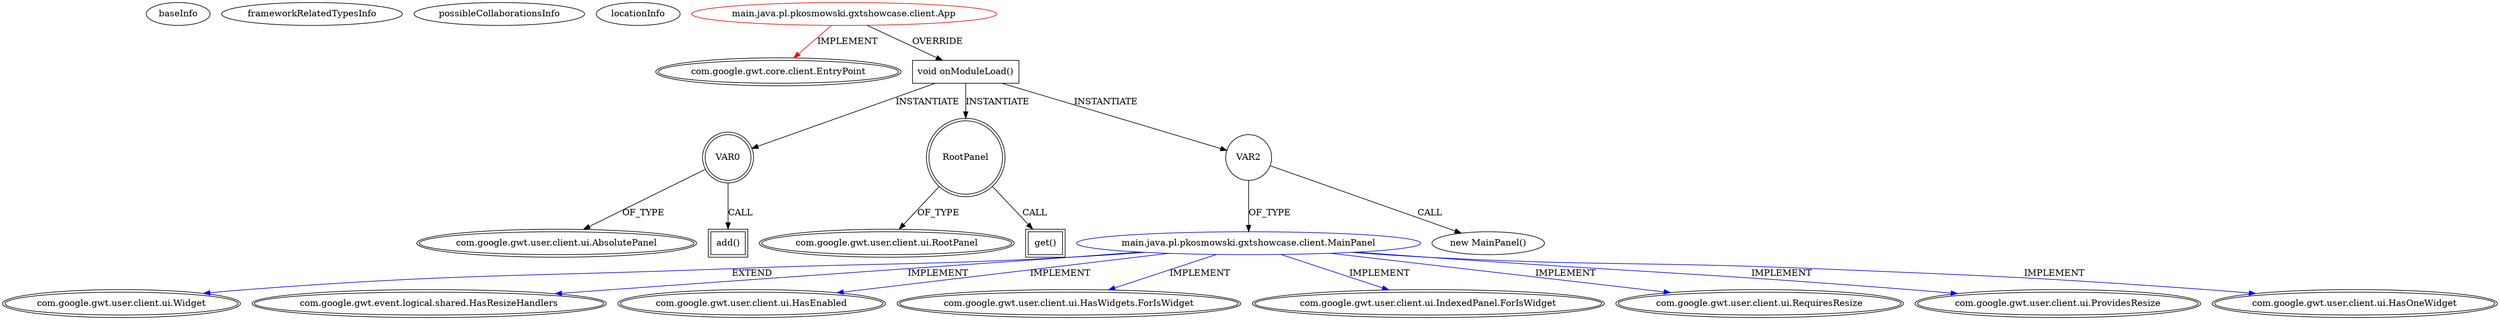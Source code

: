digraph {
baseInfo[graphId=3409,category="extension_graph",isAnonymous=false,possibleRelation=true]
frameworkRelatedTypesInfo[0="com.google.gwt.core.client.EntryPoint"]
possibleCollaborationsInfo[0="3409~OVERRIDING_METHOD_DECLARATION-INSTANTIATION-~com.google.gwt.core.client.EntryPoint ~com.google.gwt.user.client.ui.Widget com.google.gwt.event.logical.shared.HasResizeHandlers com.google.gwt.user.client.ui.HasEnabled com.google.gwt.user.client.ui.HasWidgets.ForIsWidget com.google.gwt.user.client.ui.IndexedPanel.ForIsWidget com.google.gwt.user.client.ui.RequiresResize com.google.gwt.user.client.ui.ProvidesResize com.google.gwt.user.client.ui.HasOneWidget ~false~false"]
locationInfo[projectName="kospiotr-gwt-layout-designer",filePath="/kospiotr-gwt-layout-designer/gwt-layout-designer-master/src/main/java/pl/pkosmowski/gxtshowcase/client/App.java",contextSignature="App",graphId="3409"]
0[label="main.java.pl.pkosmowski.gxtshowcase.client.App",vertexType="ROOT_CLIENT_CLASS_DECLARATION",isFrameworkType=false,color=red]
1[label="com.google.gwt.core.client.EntryPoint",vertexType="FRAMEWORK_INTERFACE_TYPE",isFrameworkType=true,peripheries=2]
2[label="void onModuleLoad()",vertexType="OVERRIDING_METHOD_DECLARATION",isFrameworkType=false,shape=box]
3[label="VAR0",vertexType="VARIABLE_EXPRESION",isFrameworkType=true,peripheries=2,shape=circle]
5[label="com.google.gwt.user.client.ui.AbsolutePanel",vertexType="FRAMEWORK_CLASS_TYPE",isFrameworkType=true,peripheries=2]
4[label="add()",vertexType="INSIDE_CALL",isFrameworkType=true,peripheries=2,shape=box]
6[label="RootPanel",vertexType="VARIABLE_EXPRESION",isFrameworkType=true,peripheries=2,shape=circle]
8[label="com.google.gwt.user.client.ui.RootPanel",vertexType="FRAMEWORK_CLASS_TYPE",isFrameworkType=true,peripheries=2]
7[label="get()",vertexType="INSIDE_CALL",isFrameworkType=true,peripheries=2,shape=box]
10[label="VAR2",vertexType="VARIABLE_EXPRESION",isFrameworkType=false,shape=circle]
11[label="main.java.pl.pkosmowski.gxtshowcase.client.MainPanel",vertexType="REFERENCE_CLIENT_CLASS_DECLARATION",isFrameworkType=false,color=blue]
12[label="com.google.gwt.user.client.ui.Widget",vertexType="FRAMEWORK_CLASS_TYPE",isFrameworkType=true,peripheries=2]
13[label="com.google.gwt.event.logical.shared.HasResizeHandlers",vertexType="FRAMEWORK_INTERFACE_TYPE",isFrameworkType=true,peripheries=2]
14[label="com.google.gwt.user.client.ui.HasEnabled",vertexType="FRAMEWORK_INTERFACE_TYPE",isFrameworkType=true,peripheries=2]
15[label="com.google.gwt.user.client.ui.HasWidgets.ForIsWidget",vertexType="FRAMEWORK_INTERFACE_TYPE",isFrameworkType=true,peripheries=2]
16[label="com.google.gwt.user.client.ui.IndexedPanel.ForIsWidget",vertexType="FRAMEWORK_INTERFACE_TYPE",isFrameworkType=true,peripheries=2]
17[label="com.google.gwt.user.client.ui.RequiresResize",vertexType="FRAMEWORK_INTERFACE_TYPE",isFrameworkType=true,peripheries=2]
18[label="com.google.gwt.user.client.ui.ProvidesResize",vertexType="FRAMEWORK_INTERFACE_TYPE",isFrameworkType=true,peripheries=2]
19[label="com.google.gwt.user.client.ui.HasOneWidget",vertexType="FRAMEWORK_INTERFACE_TYPE",isFrameworkType=true,peripheries=2]
9[label="new MainPanel()",vertexType="CONSTRUCTOR_CALL",isFrameworkType=false]
0->1[label="IMPLEMENT",color=red]
0->2[label="OVERRIDE"]
2->3[label="INSTANTIATE"]
3->5[label="OF_TYPE"]
3->4[label="CALL"]
2->6[label="INSTANTIATE"]
6->8[label="OF_TYPE"]
6->7[label="CALL"]
2->10[label="INSTANTIATE"]
11->12[label="EXTEND",color=blue]
11->13[label="IMPLEMENT",color=blue]
11->14[label="IMPLEMENT",color=blue]
11->15[label="IMPLEMENT",color=blue]
11->16[label="IMPLEMENT",color=blue]
11->17[label="IMPLEMENT",color=blue]
11->18[label="IMPLEMENT",color=blue]
11->19[label="IMPLEMENT",color=blue]
10->11[label="OF_TYPE"]
10->9[label="CALL"]
}

